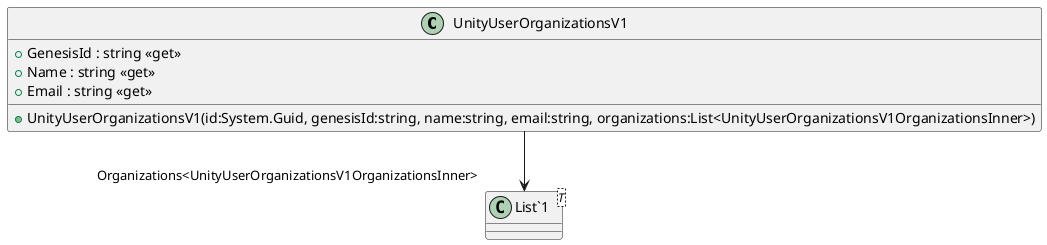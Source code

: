 @startuml
class UnityUserOrganizationsV1 {
    + UnityUserOrganizationsV1(id:System.Guid, genesisId:string, name:string, email:string, organizations:List<UnityUserOrganizationsV1OrganizationsInner>)
    + GenesisId : string <<get>>
    + Name : string <<get>>
    + Email : string <<get>>
}
class "List`1"<T> {
}
UnityUserOrganizationsV1 --> "Organizations<UnityUserOrganizationsV1OrganizationsInner>" "List`1"
@enduml
